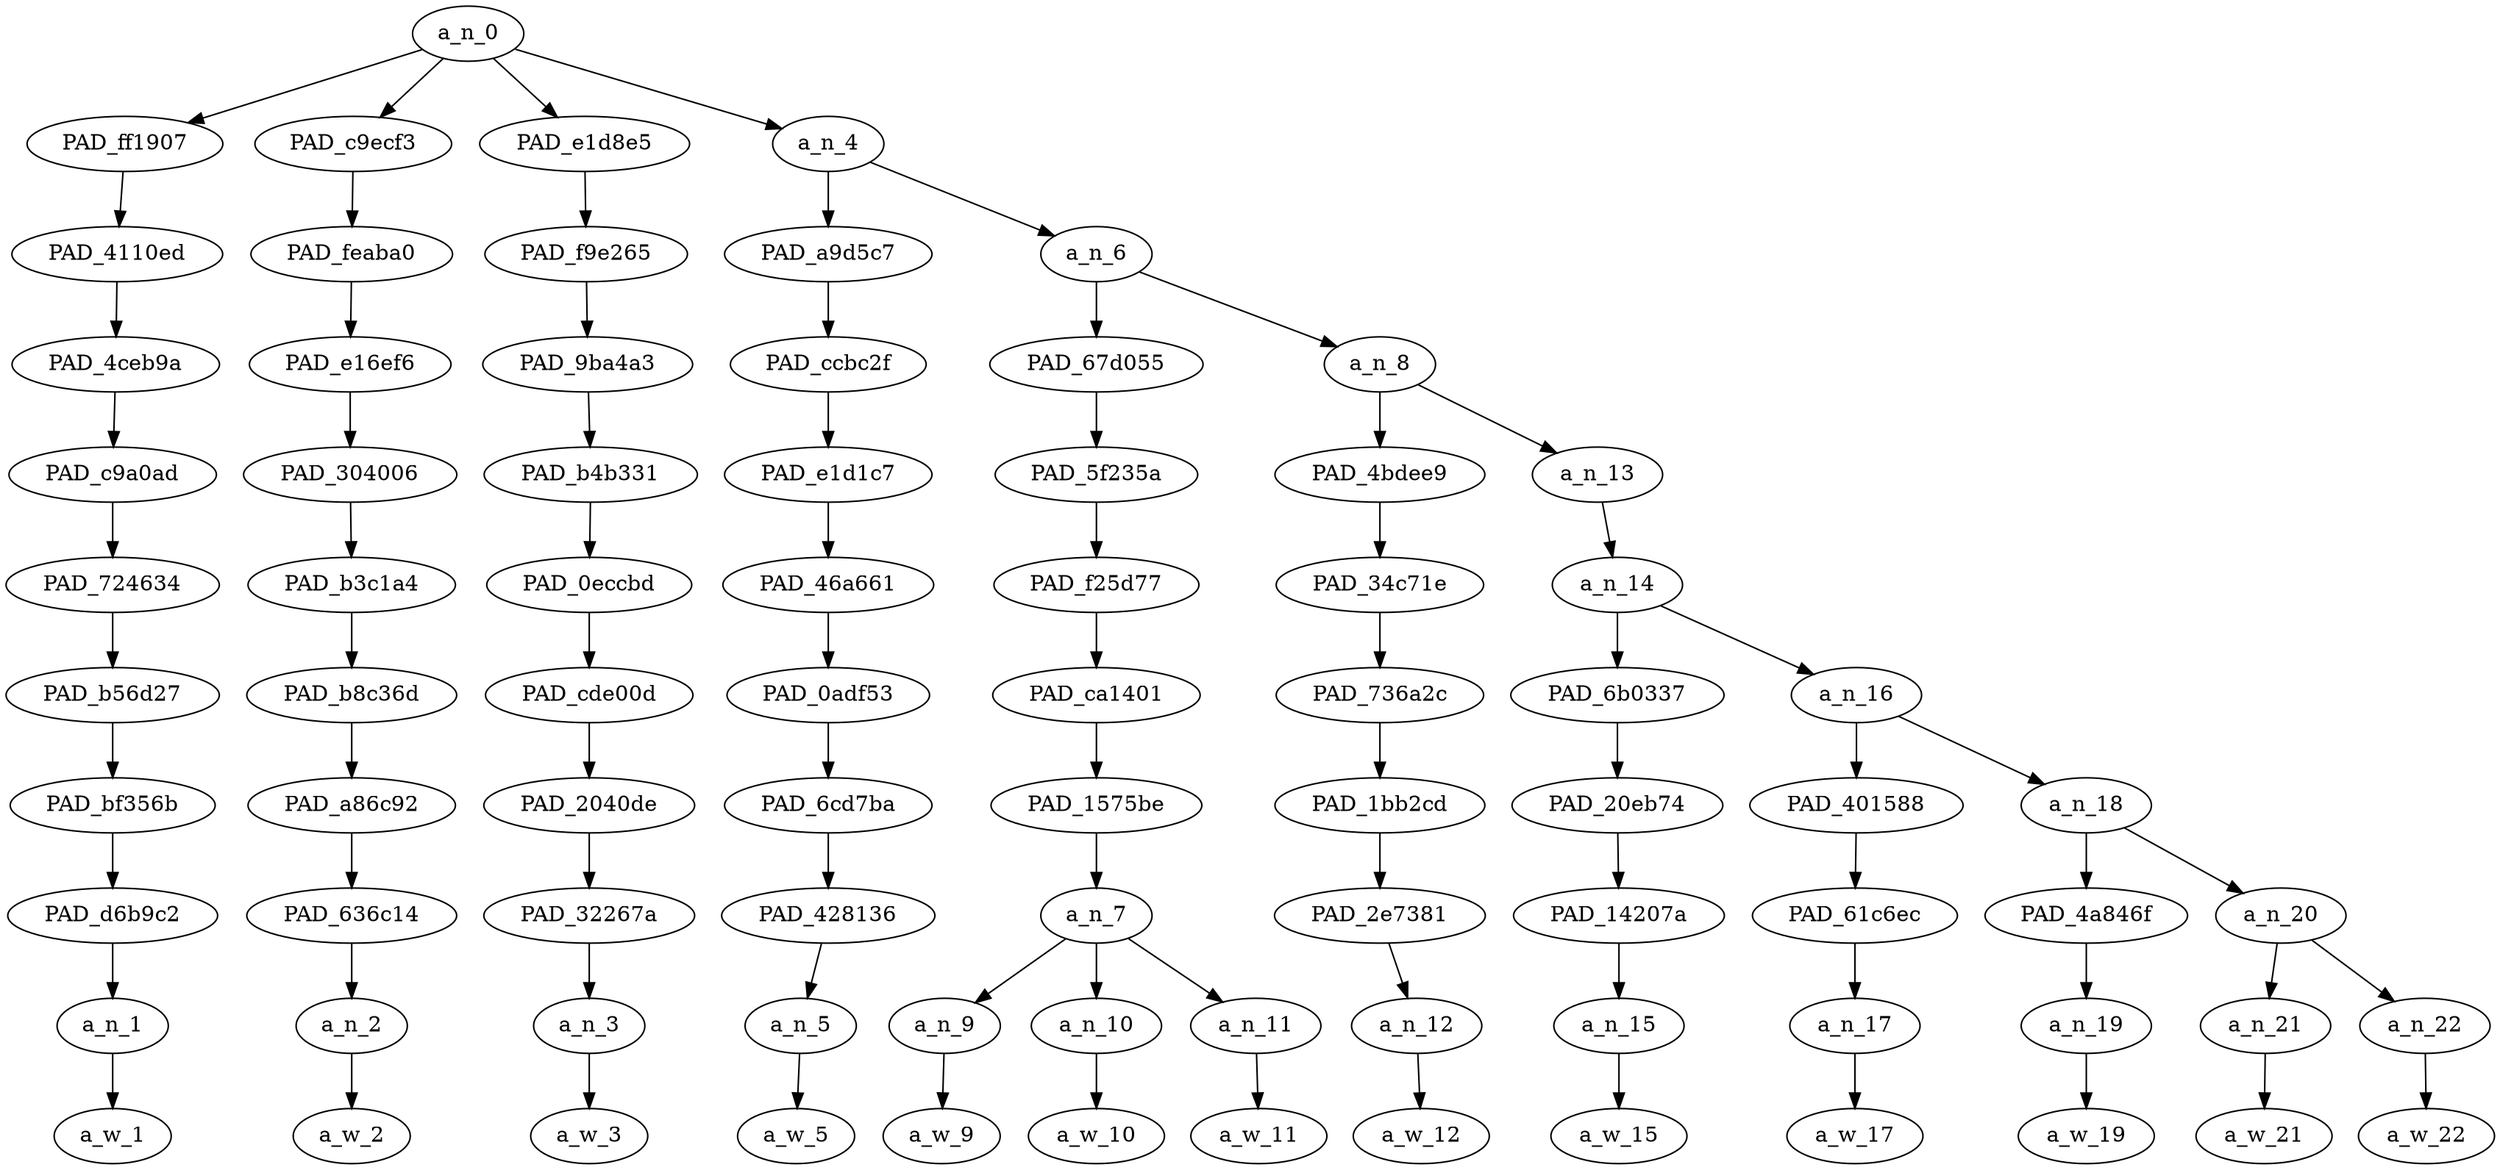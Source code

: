 strict digraph "" {
	a_n_0	[div_dir=-1,
		index=0,
		level=10,
		pos="1.935546875,10!",
		text_span="[0, 1, 2, 3, 4, 5, 6, 7, 8, 9, 10, 11, 12]",
		value=1.00000000];
	PAD_ff1907	[div_dir=-1,
		index=0,
		level=9,
		pos="0.0,9!",
		text_span="[0]",
		value=0.07275881];
	a_n_0 -> PAD_ff1907;
	PAD_c9ecf3	[div_dir=-1,
		index=1,
		level=9,
		pos="1.0,9!",
		text_span="[1]",
		value=0.05951460];
	a_n_0 -> PAD_c9ecf3;
	PAD_e1d8e5	[div_dir=-1,
		index=2,
		level=9,
		pos="2.0,9!",
		text_span="[2]",
		value=0.04363326];
	a_n_0 -> PAD_e1d8e5;
	a_n_4	[div_dir=-1,
		index=3,
		level=9,
		pos="4.7421875,9!",
		text_span="[3, 4, 5, 6, 7, 8, 9, 10, 11, 12]",
		value=0.82375051];
	a_n_0 -> a_n_4;
	PAD_4110ed	[div_dir=-1,
		index=0,
		level=8,
		pos="0.0,8!",
		text_span="[0]",
		value=0.07275881];
	PAD_ff1907 -> PAD_4110ed;
	PAD_4ceb9a	[div_dir=-1,
		index=0,
		level=7,
		pos="0.0,7!",
		text_span="[0]",
		value=0.07275881];
	PAD_4110ed -> PAD_4ceb9a;
	PAD_c9a0ad	[div_dir=-1,
		index=0,
		level=6,
		pos="0.0,6!",
		text_span="[0]",
		value=0.07275881];
	PAD_4ceb9a -> PAD_c9a0ad;
	PAD_724634	[div_dir=-1,
		index=0,
		level=5,
		pos="0.0,5!",
		text_span="[0]",
		value=0.07275881];
	PAD_c9a0ad -> PAD_724634;
	PAD_b56d27	[div_dir=-1,
		index=0,
		level=4,
		pos="0.0,4!",
		text_span="[0]",
		value=0.07275881];
	PAD_724634 -> PAD_b56d27;
	PAD_bf356b	[div_dir=-1,
		index=0,
		level=3,
		pos="0.0,3!",
		text_span="[0]",
		value=0.07275881];
	PAD_b56d27 -> PAD_bf356b;
	PAD_d6b9c2	[div_dir=-1,
		index=0,
		level=2,
		pos="0.0,2!",
		text_span="[0]",
		value=0.07275881];
	PAD_bf356b -> PAD_d6b9c2;
	a_n_1	[div_dir=-1,
		index=0,
		level=1,
		pos="0.0,1!",
		text_span="[0]",
		value=0.07275881];
	PAD_d6b9c2 -> a_n_1;
	a_w_1	[div_dir=0,
		index=0,
		level=0,
		pos="0,0!",
		text_span="[0]",
		value="<user>"];
	a_n_1 -> a_w_1;
	PAD_feaba0	[div_dir=-1,
		index=1,
		level=8,
		pos="1.0,8!",
		text_span="[1]",
		value=0.05951460];
	PAD_c9ecf3 -> PAD_feaba0;
	PAD_e16ef6	[div_dir=-1,
		index=1,
		level=7,
		pos="1.0,7!",
		text_span="[1]",
		value=0.05951460];
	PAD_feaba0 -> PAD_e16ef6;
	PAD_304006	[div_dir=-1,
		index=1,
		level=6,
		pos="1.0,6!",
		text_span="[1]",
		value=0.05951460];
	PAD_e16ef6 -> PAD_304006;
	PAD_b3c1a4	[div_dir=-1,
		index=1,
		level=5,
		pos="1.0,5!",
		text_span="[1]",
		value=0.05951460];
	PAD_304006 -> PAD_b3c1a4;
	PAD_b8c36d	[div_dir=-1,
		index=1,
		level=4,
		pos="1.0,4!",
		text_span="[1]",
		value=0.05951460];
	PAD_b3c1a4 -> PAD_b8c36d;
	PAD_a86c92	[div_dir=-1,
		index=1,
		level=3,
		pos="1.0,3!",
		text_span="[1]",
		value=0.05951460];
	PAD_b8c36d -> PAD_a86c92;
	PAD_636c14	[div_dir=-1,
		index=1,
		level=2,
		pos="1.0,2!",
		text_span="[1]",
		value=0.05951460];
	PAD_a86c92 -> PAD_636c14;
	a_n_2	[div_dir=-1,
		index=1,
		level=1,
		pos="1.0,1!",
		text_span="[1]",
		value=0.05951460];
	PAD_636c14 -> a_n_2;
	a_w_2	[div_dir=0,
		index=1,
		level=0,
		pos="1,0!",
		text_span="[1]",
		value=no];
	a_n_2 -> a_w_2;
	PAD_f9e265	[div_dir=-1,
		index=2,
		level=8,
		pos="2.0,8!",
		text_span="[2]",
		value=0.04363326];
	PAD_e1d8e5 -> PAD_f9e265;
	PAD_9ba4a3	[div_dir=-1,
		index=2,
		level=7,
		pos="2.0,7!",
		text_span="[2]",
		value=0.04363326];
	PAD_f9e265 -> PAD_9ba4a3;
	PAD_b4b331	[div_dir=-1,
		index=2,
		level=6,
		pos="2.0,6!",
		text_span="[2]",
		value=0.04363326];
	PAD_9ba4a3 -> PAD_b4b331;
	PAD_0eccbd	[div_dir=-1,
		index=2,
		level=5,
		pos="2.0,5!",
		text_span="[2]",
		value=0.04363326];
	PAD_b4b331 -> PAD_0eccbd;
	PAD_cde00d	[div_dir=-1,
		index=2,
		level=4,
		pos="2.0,4!",
		text_span="[2]",
		value=0.04363326];
	PAD_0eccbd -> PAD_cde00d;
	PAD_2040de	[div_dir=-1,
		index=2,
		level=3,
		pos="2.0,3!",
		text_span="[2]",
		value=0.04363326];
	PAD_cde00d -> PAD_2040de;
	PAD_32267a	[div_dir=-1,
		index=2,
		level=2,
		pos="2.0,2!",
		text_span="[2]",
		value=0.04363326];
	PAD_2040de -> PAD_32267a;
	a_n_3	[div_dir=-1,
		index=2,
		level=1,
		pos="2.0,1!",
		text_span="[2]",
		value=0.04363326];
	PAD_32267a -> a_n_3;
	a_w_3	[div_dir=0,
		index=2,
		level=0,
		pos="2,0!",
		text_span="[2]",
		value=he];
	a_n_3 -> a_w_3;
	PAD_a9d5c7	[div_dir=1,
		index=3,
		level=8,
		pos="3.0,8!",
		text_span="[3]",
		value=0.04471747];
	a_n_4 -> PAD_a9d5c7;
	a_n_6	[div_dir=-1,
		index=4,
		level=8,
		pos="6.484375,8!",
		text_span="[4, 5, 6, 7, 8, 9, 10, 11, 12]",
		value=0.77879929];
	a_n_4 -> a_n_6;
	PAD_ccbc2f	[div_dir=1,
		index=3,
		level=7,
		pos="3.0,7!",
		text_span="[3]",
		value=0.04471747];
	PAD_a9d5c7 -> PAD_ccbc2f;
	PAD_e1d1c7	[div_dir=1,
		index=3,
		level=6,
		pos="3.0,6!",
		text_span="[3]",
		value=0.04471747];
	PAD_ccbc2f -> PAD_e1d1c7;
	PAD_46a661	[div_dir=1,
		index=3,
		level=5,
		pos="3.0,5!",
		text_span="[3]",
		value=0.04471747];
	PAD_e1d1c7 -> PAD_46a661;
	PAD_0adf53	[div_dir=1,
		index=3,
		level=4,
		pos="3.0,4!",
		text_span="[3]",
		value=0.04471747];
	PAD_46a661 -> PAD_0adf53;
	PAD_6cd7ba	[div_dir=1,
		index=3,
		level=3,
		pos="3.0,3!",
		text_span="[3]",
		value=0.04471747];
	PAD_0adf53 -> PAD_6cd7ba;
	PAD_428136	[div_dir=1,
		index=3,
		level=2,
		pos="3.0,2!",
		text_span="[3]",
		value=0.04471747];
	PAD_6cd7ba -> PAD_428136;
	a_n_5	[div_dir=1,
		index=3,
		level=1,
		pos="3.0,1!",
		text_span="[3]",
		value=0.04471747];
	PAD_428136 -> a_n_5;
	a_w_5	[div_dir=0,
		index=3,
		level=0,
		pos="3,0!",
		text_span="[3]",
		value=was];
	a_n_5 -> a_w_5;
	PAD_67d055	[div_dir=-1,
		index=4,
		level=7,
		pos="5.0,7!",
		text_span="[4, 5, 6]",
		value=0.44930175];
	a_n_6 -> PAD_67d055;
	a_n_8	[div_dir=-1,
		index=5,
		level=7,
		pos="7.96875,7!",
		text_span="[7, 8, 9, 10, 11, 12]",
		value=0.32924705];
	a_n_6 -> a_n_8;
	PAD_5f235a	[div_dir=-1,
		index=4,
		level=6,
		pos="5.0,6!",
		text_span="[4, 5, 6]",
		value=0.44930175];
	PAD_67d055 -> PAD_5f235a;
	PAD_f25d77	[div_dir=-1,
		index=4,
		level=5,
		pos="5.0,5!",
		text_span="[4, 5, 6]",
		value=0.44930175];
	PAD_5f235a -> PAD_f25d77;
	PAD_ca1401	[div_dir=-1,
		index=4,
		level=4,
		pos="5.0,4!",
		text_span="[4, 5, 6]",
		value=0.44930175];
	PAD_f25d77 -> PAD_ca1401;
	PAD_1575be	[div_dir=-1,
		index=4,
		level=3,
		pos="5.0,3!",
		text_span="[4, 5, 6]",
		value=0.44930175];
	PAD_ca1401 -> PAD_1575be;
	a_n_7	[div_dir=-1,
		index=4,
		level=2,
		pos="5.0,2!",
		text_span="[4, 5, 6]",
		value=0.44930175];
	PAD_1575be -> a_n_7;
	a_n_9	[div_dir=1,
		index=4,
		level=1,
		pos="4.0,1!",
		text_span="[4]",
		value=0.06475467];
	a_n_7 -> a_n_9;
	a_n_10	[div_dir=-1,
		index=5,
		level=1,
		pos="5.0,1!",
		text_span="[5]",
		value=0.21429523];
	a_n_7 -> a_n_10;
	a_n_11	[div_dir=-1,
		index=6,
		level=1,
		pos="6.0,1!",
		text_span="[6]",
		value=0.17018479];
	a_n_7 -> a_n_11;
	a_w_9	[div_dir=0,
		index=4,
		level=0,
		pos="4,0!",
		text_span="[4]",
		value=some];
	a_n_9 -> a_w_9;
	a_w_10	[div_dir=0,
		index=5,
		level=0,
		pos="5,0!",
		text_span="[5]",
		value=porch];
	a_n_10 -> a_w_10;
	a_w_11	[div_dir=0,
		index=6,
		level=0,
		pos="6,0!",
		text_span="[6]",
		value=monkey];
	a_n_11 -> a_w_11;
	PAD_4bdee9	[div_dir=-1,
		index=5,
		level=6,
		pos="7.0,6!",
		text_span="[7]",
		value=0.04650052];
	a_n_8 -> PAD_4bdee9;
	a_n_13	[div_dir=-1,
		index=6,
		level=6,
		pos="8.9375,6!",
		text_span="[8, 9, 10, 11, 12]",
		value=0.28248970];
	a_n_8 -> a_n_13;
	PAD_34c71e	[div_dir=-1,
		index=5,
		level=5,
		pos="7.0,5!",
		text_span="[7]",
		value=0.04650052];
	PAD_4bdee9 -> PAD_34c71e;
	PAD_736a2c	[div_dir=-1,
		index=5,
		level=4,
		pos="7.0,4!",
		text_span="[7]",
		value=0.04650052];
	PAD_34c71e -> PAD_736a2c;
	PAD_1bb2cd	[div_dir=-1,
		index=5,
		level=3,
		pos="7.0,3!",
		text_span="[7]",
		value=0.04650052];
	PAD_736a2c -> PAD_1bb2cd;
	PAD_2e7381	[div_dir=-1,
		index=5,
		level=2,
		pos="7.0,2!",
		text_span="[7]",
		value=0.04650052];
	PAD_1bb2cd -> PAD_2e7381;
	a_n_12	[div_dir=-1,
		index=7,
		level=1,
		pos="7.0,1!",
		text_span="[7]",
		value=0.04650052];
	PAD_2e7381 -> a_n_12;
	a_w_12	[div_dir=0,
		index=7,
		level=0,
		pos="7,0!",
		text_span="[7]",
		value=who];
	a_n_12 -> a_w_12;
	a_n_14	[div_dir=-1,
		index=6,
		level=5,
		pos="8.9375,5!",
		text_span="[8, 9, 10, 11, 12]",
		value=0.28222787];
	a_n_13 -> a_n_14;
	PAD_6b0337	[div_dir=-1,
		index=6,
		level=4,
		pos="8.0,4!",
		text_span="[8]",
		value=0.04371416];
	a_n_14 -> PAD_6b0337;
	a_n_16	[div_dir=-1,
		index=7,
		level=4,
		pos="9.875,4!",
		text_span="[9, 10, 11, 12]",
		value=0.23825187];
	a_n_14 -> a_n_16;
	PAD_20eb74	[div_dir=-1,
		index=6,
		level=3,
		pos="8.0,3!",
		text_span="[8]",
		value=0.04371416];
	PAD_6b0337 -> PAD_20eb74;
	PAD_14207a	[div_dir=-1,
		index=6,
		level=2,
		pos="8.0,2!",
		text_span="[8]",
		value=0.04371416];
	PAD_20eb74 -> PAD_14207a;
	a_n_15	[div_dir=-1,
		index=8,
		level=1,
		pos="8.0,1!",
		text_span="[8]",
		value=0.04371416];
	PAD_14207a -> a_n_15;
	a_w_15	[div_dir=0,
		index=8,
		level=0,
		pos="8,0!",
		text_span="[8]",
		value=got];
	a_n_15 -> a_w_15;
	PAD_401588	[div_dir=-1,
		index=7,
		level=3,
		pos="9.0,3!",
		text_span="[9]",
		value=0.05956538];
	a_n_16 -> PAD_401588;
	a_n_18	[div_dir=-1,
		index=8,
		level=3,
		pos="10.75,3!",
		text_span="[10, 11, 12]",
		value=0.17843675];
	a_n_16 -> a_n_18;
	PAD_61c6ec	[div_dir=-1,
		index=7,
		level=2,
		pos="9.0,2!",
		text_span="[9]",
		value=0.05956538];
	PAD_401588 -> PAD_61c6ec;
	a_n_17	[div_dir=-1,
		index=9,
		level=1,
		pos="9.0,1!",
		text_span="[9]",
		value=0.05956538];
	PAD_61c6ec -> a_n_17;
	a_w_17	[div_dir=0,
		index=9,
		level=0,
		pos="9,0!",
		text_span="[9]",
		value=shot];
	a_n_17 -> a_w_17;
	PAD_4a846f	[div_dir=-1,
		index=8,
		level=2,
		pos="10.0,2!",
		text_span="[10]",
		value=0.03227917];
	a_n_18 -> PAD_4a846f;
	a_n_20	[div_dir=-1,
		index=9,
		level=2,
		pos="11.5,2!",
		text_span="[11, 12]",
		value=0.14591175];
	a_n_18 -> a_n_20;
	a_n_19	[div_dir=-1,
		index=10,
		level=1,
		pos="10.0,1!",
		text_span="[10]",
		value=0.03227917];
	PAD_4a846f -> a_n_19;
	a_w_19	[div_dir=0,
		index=10,
		level=0,
		pos="10,0!",
		text_span="[10]",
		value=by];
	a_n_19 -> a_w_19;
	a_n_21	[div_dir=-1,
		index=11,
		level=1,
		pos="11.0,1!",
		text_span="[11]",
		value=0.03825438];
	a_n_20 -> a_n_21;
	a_n_22	[div_dir=-1,
		index=12,
		level=1,
		pos="12.0,1!",
		text_span="[12]",
		value=0.10737236];
	a_n_20 -> a_n_22;
	a_w_21	[div_dir=0,
		index=11,
		level=0,
		pos="11,0!",
		text_span="[11]",
		value=a];
	a_n_21 -> a_w_21;
	a_w_22	[div_dir=0,
		index=12,
		level=0,
		pos="12,0!",
		text_span="[12]",
		value=mexican];
	a_n_22 -> a_w_22;
}
